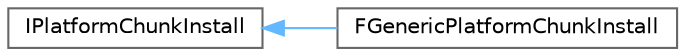 digraph "Graphical Class Hierarchy"
{
 // INTERACTIVE_SVG=YES
 // LATEX_PDF_SIZE
  bgcolor="transparent";
  edge [fontname=Helvetica,fontsize=10,labelfontname=Helvetica,labelfontsize=10];
  node [fontname=Helvetica,fontsize=10,shape=box,height=0.2,width=0.4];
  rankdir="LR";
  Node0 [id="Node000000",label="IPlatformChunkInstall",height=0.2,width=0.4,color="grey40", fillcolor="white", style="filled",URL="$d5/dc7/classIPlatformChunkInstall.html",tooltip="Interface for platform specific chunk based install."];
  Node0 -> Node1 [id="edge5547_Node000000_Node000001",dir="back",color="steelblue1",style="solid",tooltip=" "];
  Node1 [id="Node000001",label="FGenericPlatformChunkInstall",height=0.2,width=0.4,color="grey40", fillcolor="white", style="filled",URL="$df/d1a/classFGenericPlatformChunkInstall.html",tooltip="Generic implementation of chunk based install."];
}
